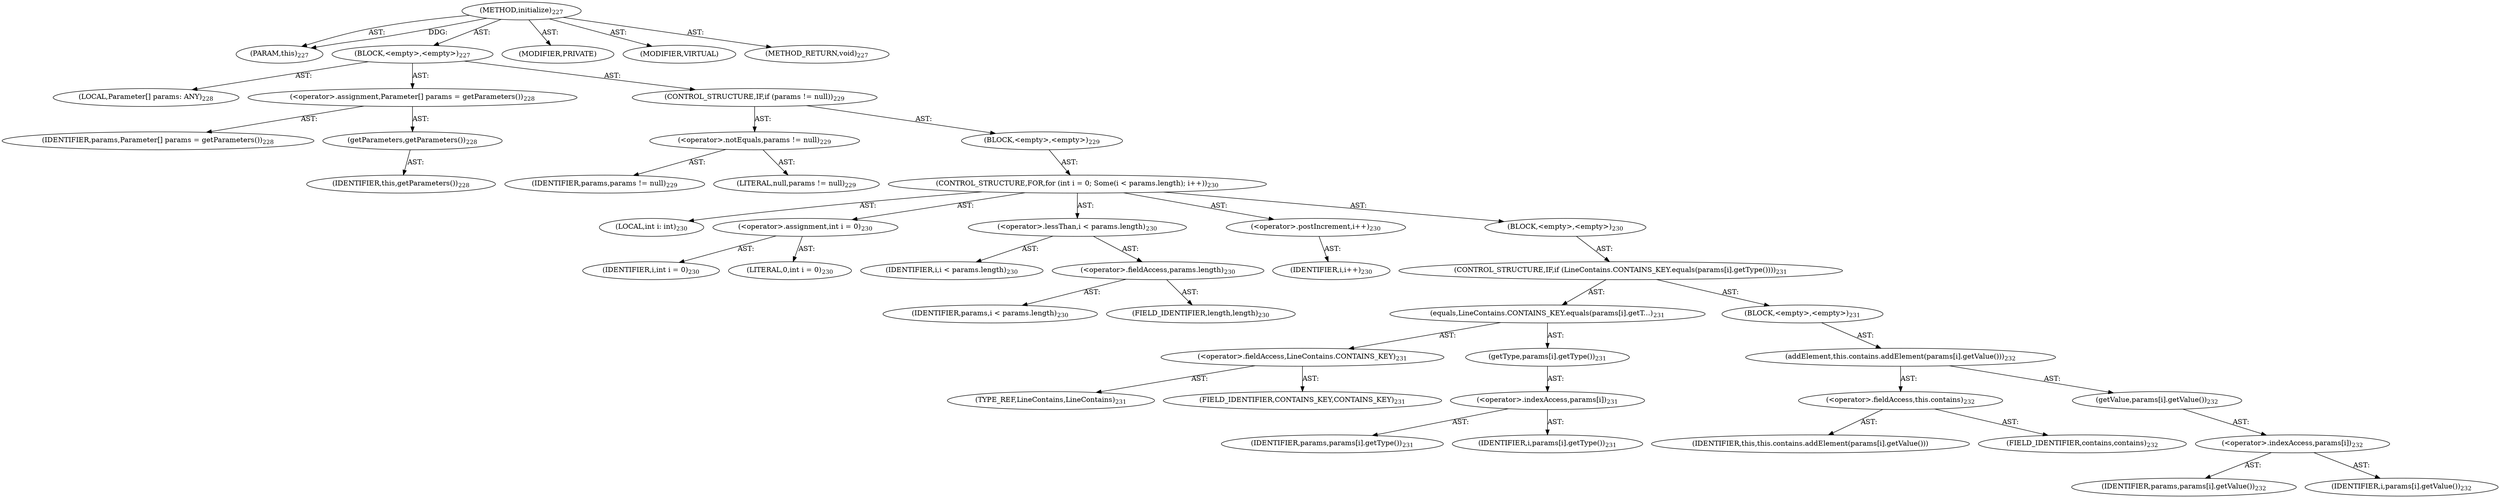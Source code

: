 digraph "initialize" {  
"111669149703" [label = <(METHOD,initialize)<SUB>227</SUB>> ]
"115964116996" [label = <(PARAM,this)<SUB>227</SUB>> ]
"25769803794" [label = <(BLOCK,&lt;empty&gt;,&lt;empty&gt;)<SUB>227</SUB>> ]
"94489280517" [label = <(LOCAL,Parameter[] params: ANY)<SUB>228</SUB>> ]
"30064771149" [label = <(&lt;operator&gt;.assignment,Parameter[] params = getParameters())<SUB>228</SUB>> ]
"68719476790" [label = <(IDENTIFIER,params,Parameter[] params = getParameters())<SUB>228</SUB>> ]
"30064771150" [label = <(getParameters,getParameters())<SUB>228</SUB>> ]
"68719476745" [label = <(IDENTIFIER,this,getParameters())<SUB>228</SUB>> ]
"47244640269" [label = <(CONTROL_STRUCTURE,IF,if (params != null))<SUB>229</SUB>> ]
"30064771151" [label = <(&lt;operator&gt;.notEquals,params != null)<SUB>229</SUB>> ]
"68719476791" [label = <(IDENTIFIER,params,params != null)<SUB>229</SUB>> ]
"90194313232" [label = <(LITERAL,null,params != null)<SUB>229</SUB>> ]
"25769803795" [label = <(BLOCK,&lt;empty&gt;,&lt;empty&gt;)<SUB>229</SUB>> ]
"47244640270" [label = <(CONTROL_STRUCTURE,FOR,for (int i = 0; Some(i &lt; params.length); i++))<SUB>230</SUB>> ]
"94489280518" [label = <(LOCAL,int i: int)<SUB>230</SUB>> ]
"30064771152" [label = <(&lt;operator&gt;.assignment,int i = 0)<SUB>230</SUB>> ]
"68719476792" [label = <(IDENTIFIER,i,int i = 0)<SUB>230</SUB>> ]
"90194313233" [label = <(LITERAL,0,int i = 0)<SUB>230</SUB>> ]
"30064771153" [label = <(&lt;operator&gt;.lessThan,i &lt; params.length)<SUB>230</SUB>> ]
"68719476793" [label = <(IDENTIFIER,i,i &lt; params.length)<SUB>230</SUB>> ]
"30064771154" [label = <(&lt;operator&gt;.fieldAccess,params.length)<SUB>230</SUB>> ]
"68719476794" [label = <(IDENTIFIER,params,i &lt; params.length)<SUB>230</SUB>> ]
"55834574872" [label = <(FIELD_IDENTIFIER,length,length)<SUB>230</SUB>> ]
"30064771155" [label = <(&lt;operator&gt;.postIncrement,i++)<SUB>230</SUB>> ]
"68719476795" [label = <(IDENTIFIER,i,i++)<SUB>230</SUB>> ]
"25769803796" [label = <(BLOCK,&lt;empty&gt;,&lt;empty&gt;)<SUB>230</SUB>> ]
"47244640271" [label = <(CONTROL_STRUCTURE,IF,if (LineContains.CONTAINS_KEY.equals(params[i].getType())))<SUB>231</SUB>> ]
"30064771156" [label = <(equals,LineContains.CONTAINS_KEY.equals(params[i].getT...)<SUB>231</SUB>> ]
"30064771157" [label = <(&lt;operator&gt;.fieldAccess,LineContains.CONTAINS_KEY)<SUB>231</SUB>> ]
"180388626433" [label = <(TYPE_REF,LineContains,LineContains)<SUB>231</SUB>> ]
"55834574873" [label = <(FIELD_IDENTIFIER,CONTAINS_KEY,CONTAINS_KEY)<SUB>231</SUB>> ]
"30064771158" [label = <(getType,params[i].getType())<SUB>231</SUB>> ]
"30064771159" [label = <(&lt;operator&gt;.indexAccess,params[i])<SUB>231</SUB>> ]
"68719476796" [label = <(IDENTIFIER,params,params[i].getType())<SUB>231</SUB>> ]
"68719476797" [label = <(IDENTIFIER,i,params[i].getType())<SUB>231</SUB>> ]
"25769803797" [label = <(BLOCK,&lt;empty&gt;,&lt;empty&gt;)<SUB>231</SUB>> ]
"30064771160" [label = <(addElement,this.contains.addElement(params[i].getValue()))<SUB>232</SUB>> ]
"30064771161" [label = <(&lt;operator&gt;.fieldAccess,this.contains)<SUB>232</SUB>> ]
"68719476798" [label = <(IDENTIFIER,this,this.contains.addElement(params[i].getValue()))> ]
"55834574874" [label = <(FIELD_IDENTIFIER,contains,contains)<SUB>232</SUB>> ]
"30064771162" [label = <(getValue,params[i].getValue())<SUB>232</SUB>> ]
"30064771163" [label = <(&lt;operator&gt;.indexAccess,params[i])<SUB>232</SUB>> ]
"68719476799" [label = <(IDENTIFIER,params,params[i].getValue())<SUB>232</SUB>> ]
"68719476800" [label = <(IDENTIFIER,i,params[i].getValue())<SUB>232</SUB>> ]
"133143986194" [label = <(MODIFIER,PRIVATE)> ]
"133143986195" [label = <(MODIFIER,VIRTUAL)> ]
"128849018887" [label = <(METHOD_RETURN,void)<SUB>227</SUB>> ]
  "111669149703" -> "115964116996"  [ label = "AST: "] 
  "111669149703" -> "25769803794"  [ label = "AST: "] 
  "111669149703" -> "133143986194"  [ label = "AST: "] 
  "111669149703" -> "133143986195"  [ label = "AST: "] 
  "111669149703" -> "128849018887"  [ label = "AST: "] 
  "25769803794" -> "94489280517"  [ label = "AST: "] 
  "25769803794" -> "30064771149"  [ label = "AST: "] 
  "25769803794" -> "47244640269"  [ label = "AST: "] 
  "30064771149" -> "68719476790"  [ label = "AST: "] 
  "30064771149" -> "30064771150"  [ label = "AST: "] 
  "30064771150" -> "68719476745"  [ label = "AST: "] 
  "47244640269" -> "30064771151"  [ label = "AST: "] 
  "47244640269" -> "25769803795"  [ label = "AST: "] 
  "30064771151" -> "68719476791"  [ label = "AST: "] 
  "30064771151" -> "90194313232"  [ label = "AST: "] 
  "25769803795" -> "47244640270"  [ label = "AST: "] 
  "47244640270" -> "94489280518"  [ label = "AST: "] 
  "47244640270" -> "30064771152"  [ label = "AST: "] 
  "47244640270" -> "30064771153"  [ label = "AST: "] 
  "47244640270" -> "30064771155"  [ label = "AST: "] 
  "47244640270" -> "25769803796"  [ label = "AST: "] 
  "30064771152" -> "68719476792"  [ label = "AST: "] 
  "30064771152" -> "90194313233"  [ label = "AST: "] 
  "30064771153" -> "68719476793"  [ label = "AST: "] 
  "30064771153" -> "30064771154"  [ label = "AST: "] 
  "30064771154" -> "68719476794"  [ label = "AST: "] 
  "30064771154" -> "55834574872"  [ label = "AST: "] 
  "30064771155" -> "68719476795"  [ label = "AST: "] 
  "25769803796" -> "47244640271"  [ label = "AST: "] 
  "47244640271" -> "30064771156"  [ label = "AST: "] 
  "47244640271" -> "25769803797"  [ label = "AST: "] 
  "30064771156" -> "30064771157"  [ label = "AST: "] 
  "30064771156" -> "30064771158"  [ label = "AST: "] 
  "30064771157" -> "180388626433"  [ label = "AST: "] 
  "30064771157" -> "55834574873"  [ label = "AST: "] 
  "30064771158" -> "30064771159"  [ label = "AST: "] 
  "30064771159" -> "68719476796"  [ label = "AST: "] 
  "30064771159" -> "68719476797"  [ label = "AST: "] 
  "25769803797" -> "30064771160"  [ label = "AST: "] 
  "30064771160" -> "30064771161"  [ label = "AST: "] 
  "30064771160" -> "30064771162"  [ label = "AST: "] 
  "30064771161" -> "68719476798"  [ label = "AST: "] 
  "30064771161" -> "55834574874"  [ label = "AST: "] 
  "30064771162" -> "30064771163"  [ label = "AST: "] 
  "30064771163" -> "68719476799"  [ label = "AST: "] 
  "30064771163" -> "68719476800"  [ label = "AST: "] 
  "111669149703" -> "115964116996"  [ label = "DDG: "] 
}
